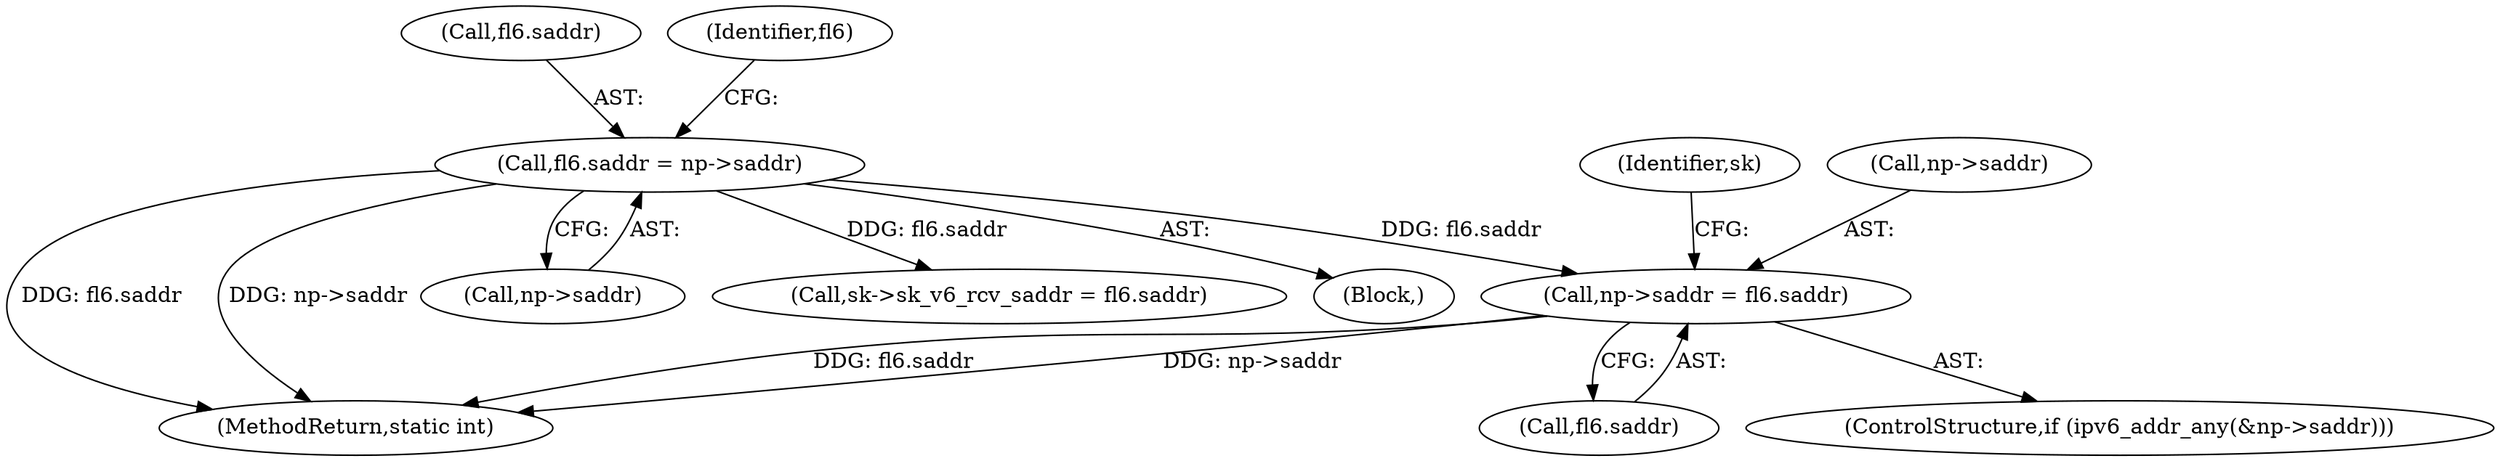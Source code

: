 digraph "0_linux_45f6fad84cc305103b28d73482b344d7f5b76f39_4@pointer" {
"1000552" [label="(Call,np->saddr = fl6.saddr)"];
"1000450" [label="(Call,fl6.saddr = np->saddr)"];
"1000450" [label="(Call,fl6.saddr = np->saddr)"];
"1000546" [label="(ControlStructure,if (ipv6_addr_any(&np->saddr)))"];
"1000552" [label="(Call,np->saddr = fl6.saddr)"];
"1000108" [label="(Block,)"];
"1000600" [label="(MethodReturn,static int)"];
"1000563" [label="(Identifier,sk)"];
"1000454" [label="(Call,np->saddr)"];
"1000451" [label="(Call,fl6.saddr)"];
"1000459" [label="(Identifier,fl6)"];
"1000556" [label="(Call,fl6.saddr)"];
"1000553" [label="(Call,np->saddr)"];
"1000566" [label="(Call,sk->sk_v6_rcv_saddr = fl6.saddr)"];
"1000552" -> "1000546"  [label="AST: "];
"1000552" -> "1000556"  [label="CFG: "];
"1000553" -> "1000552"  [label="AST: "];
"1000556" -> "1000552"  [label="AST: "];
"1000563" -> "1000552"  [label="CFG: "];
"1000552" -> "1000600"  [label="DDG: np->saddr"];
"1000552" -> "1000600"  [label="DDG: fl6.saddr"];
"1000450" -> "1000552"  [label="DDG: fl6.saddr"];
"1000450" -> "1000108"  [label="AST: "];
"1000450" -> "1000454"  [label="CFG: "];
"1000451" -> "1000450"  [label="AST: "];
"1000454" -> "1000450"  [label="AST: "];
"1000459" -> "1000450"  [label="CFG: "];
"1000450" -> "1000600"  [label="DDG: fl6.saddr"];
"1000450" -> "1000600"  [label="DDG: np->saddr"];
"1000450" -> "1000566"  [label="DDG: fl6.saddr"];
}
